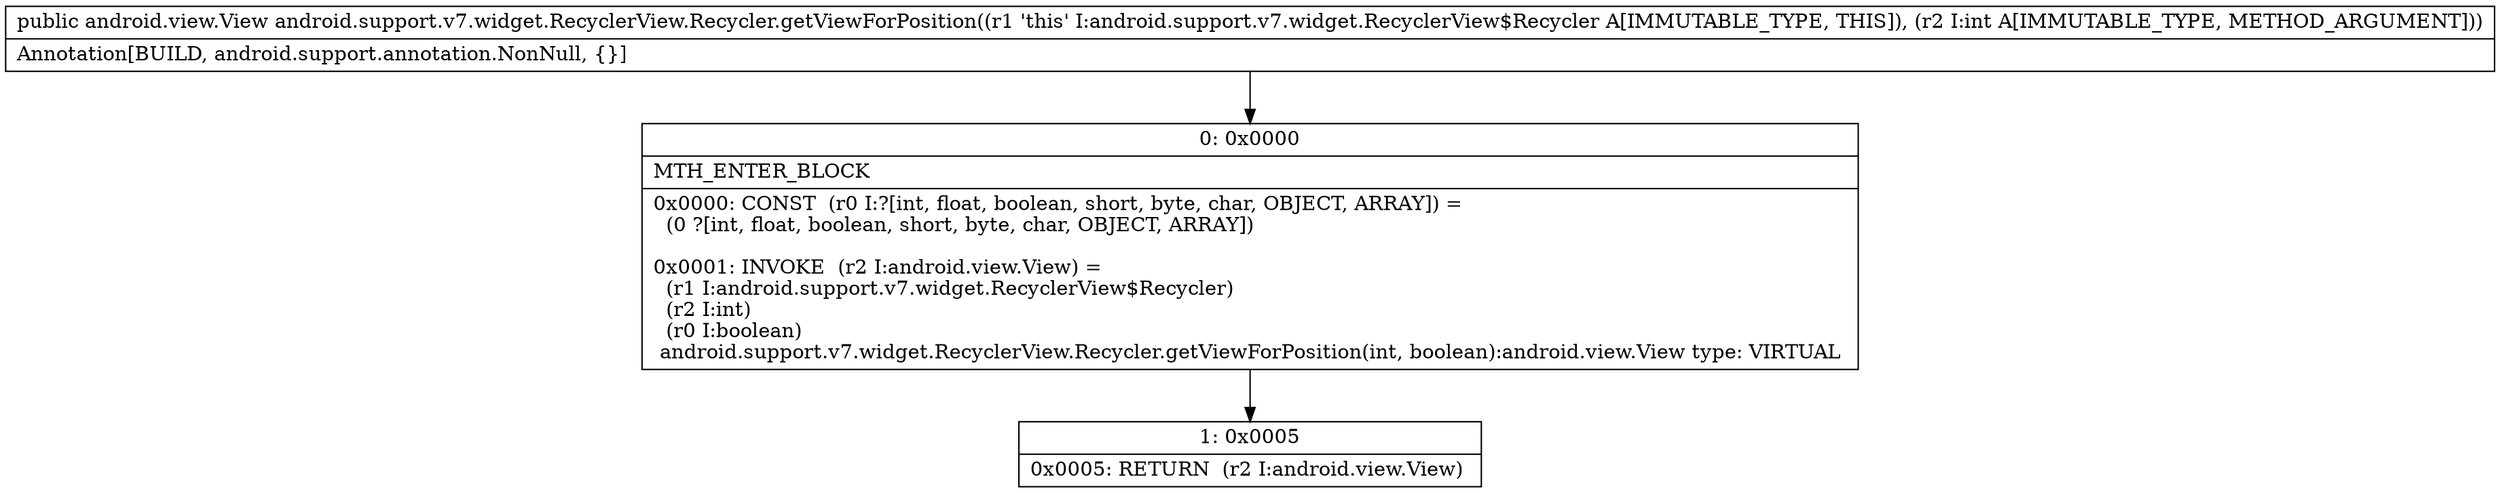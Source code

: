 digraph "CFG forandroid.support.v7.widget.RecyclerView.Recycler.getViewForPosition(I)Landroid\/view\/View;" {
Node_0 [shape=record,label="{0\:\ 0x0000|MTH_ENTER_BLOCK\l|0x0000: CONST  (r0 I:?[int, float, boolean, short, byte, char, OBJECT, ARRAY]) = \l  (0 ?[int, float, boolean, short, byte, char, OBJECT, ARRAY])\l \l0x0001: INVOKE  (r2 I:android.view.View) = \l  (r1 I:android.support.v7.widget.RecyclerView$Recycler)\l  (r2 I:int)\l  (r0 I:boolean)\l android.support.v7.widget.RecyclerView.Recycler.getViewForPosition(int, boolean):android.view.View type: VIRTUAL \l}"];
Node_1 [shape=record,label="{1\:\ 0x0005|0x0005: RETURN  (r2 I:android.view.View) \l}"];
MethodNode[shape=record,label="{public android.view.View android.support.v7.widget.RecyclerView.Recycler.getViewForPosition((r1 'this' I:android.support.v7.widget.RecyclerView$Recycler A[IMMUTABLE_TYPE, THIS]), (r2 I:int A[IMMUTABLE_TYPE, METHOD_ARGUMENT]))  | Annotation[BUILD, android.support.annotation.NonNull, \{\}]\l}"];
MethodNode -> Node_0;
Node_0 -> Node_1;
}

